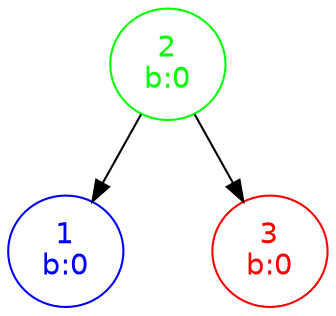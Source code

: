 digraph G {
	graph [fontname = "Helvetica"];
	node [fontname = "Helvetica"];
	edge [fontname = "Helvetica"];

	3 [label="3\nb:0",fontcolor=red];
	2 [label="2\nb:0",fontcolor=green];
	1 [label="1\nb:0",fontcolor=blue];

	3 [color=red];
	2 [color=green];
	1 [color=blue];

	2 -> 1;
	m2 [label="", width=0.1, style=invis];
	2 -> m2 [style=invis];
	2 -> 3;
	{rank=same 1 -> m2 -> 3 [style=invis]};
}
